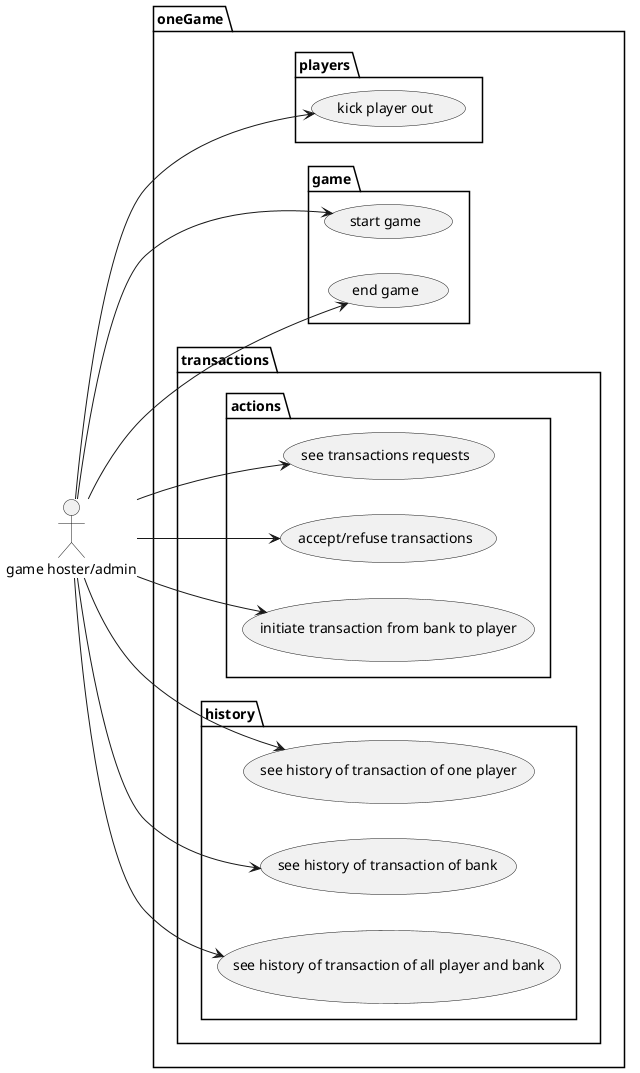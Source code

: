 @startuml "Monopoly admin usecase diagram"

left to right direction
skinparam style strictuml

actor "game hoster/admin" as ad

package oneGame {

    package players {
        usecase "kick player out" as kp
    }

    package game {
        usecase "start game" as strtg
        usecase "end game" as eg
    }

    package transactions {
        package actions {
            usecase "see transactions requests" as st
            usecase "accept/refuse transactions" as at
            usecase "initiate transaction from bank to player" as itgp
        }
        package history {
            usecase "see history of transaction of one player" as seeplrtr
            usecase "see history of transaction of bank" as seebnktr
            usecase "see history of transaction of all player and bank" as seealltr
        }
    }
}

ad --> kp

ad --> strtg
ad --> eg

ad --> st
ad --> at
ad --> itgp

ad --> seeplrtr
ad --> seebnktr

ad --> seealltr

@enduml
